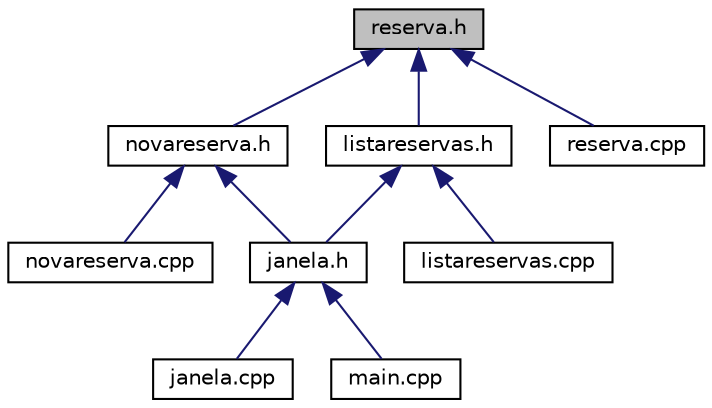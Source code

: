 digraph "reserva.h"
{
  edge [fontname="Helvetica",fontsize="10",labelfontname="Helvetica",labelfontsize="10"];
  node [fontname="Helvetica",fontsize="10",shape=record];
  Node1 [label="reserva.h",height=0.2,width=0.4,color="black", fillcolor="grey75", style="filled", fontcolor="black"];
  Node1 -> Node2 [dir="back",color="midnightblue",fontsize="10",style="solid",fontname="Helvetica"];
  Node2 [label="novareserva.h",height=0.2,width=0.4,color="black", fillcolor="white", style="filled",URL="$novareserva_8h.html"];
  Node2 -> Node3 [dir="back",color="midnightblue",fontsize="10",style="solid",fontname="Helvetica"];
  Node3 [label="janela.h",height=0.2,width=0.4,color="black", fillcolor="white", style="filled",URL="$janela_8h.html"];
  Node3 -> Node4 [dir="back",color="midnightblue",fontsize="10",style="solid",fontname="Helvetica"];
  Node4 [label="janela.cpp",height=0.2,width=0.4,color="black", fillcolor="white", style="filled",URL="$janela_8cpp.html"];
  Node3 -> Node5 [dir="back",color="midnightblue",fontsize="10",style="solid",fontname="Helvetica"];
  Node5 [label="main.cpp",height=0.2,width=0.4,color="black", fillcolor="white", style="filled",URL="$main_8cpp.html"];
  Node2 -> Node6 [dir="back",color="midnightblue",fontsize="10",style="solid",fontname="Helvetica"];
  Node6 [label="novareserva.cpp",height=0.2,width=0.4,color="black", fillcolor="white", style="filled",URL="$novareserva_8cpp.html"];
  Node1 -> Node7 [dir="back",color="midnightblue",fontsize="10",style="solid",fontname="Helvetica"];
  Node7 [label="listareservas.h",height=0.2,width=0.4,color="black", fillcolor="white", style="filled",URL="$listareservas_8h.html"];
  Node7 -> Node3 [dir="back",color="midnightblue",fontsize="10",style="solid",fontname="Helvetica"];
  Node7 -> Node8 [dir="back",color="midnightblue",fontsize="10",style="solid",fontname="Helvetica"];
  Node8 [label="listareservas.cpp",height=0.2,width=0.4,color="black", fillcolor="white", style="filled",URL="$listareservas_8cpp.html"];
  Node1 -> Node9 [dir="back",color="midnightblue",fontsize="10",style="solid",fontname="Helvetica"];
  Node9 [label="reserva.cpp",height=0.2,width=0.4,color="black", fillcolor="white", style="filled",URL="$reserva_8cpp.html"];
}
